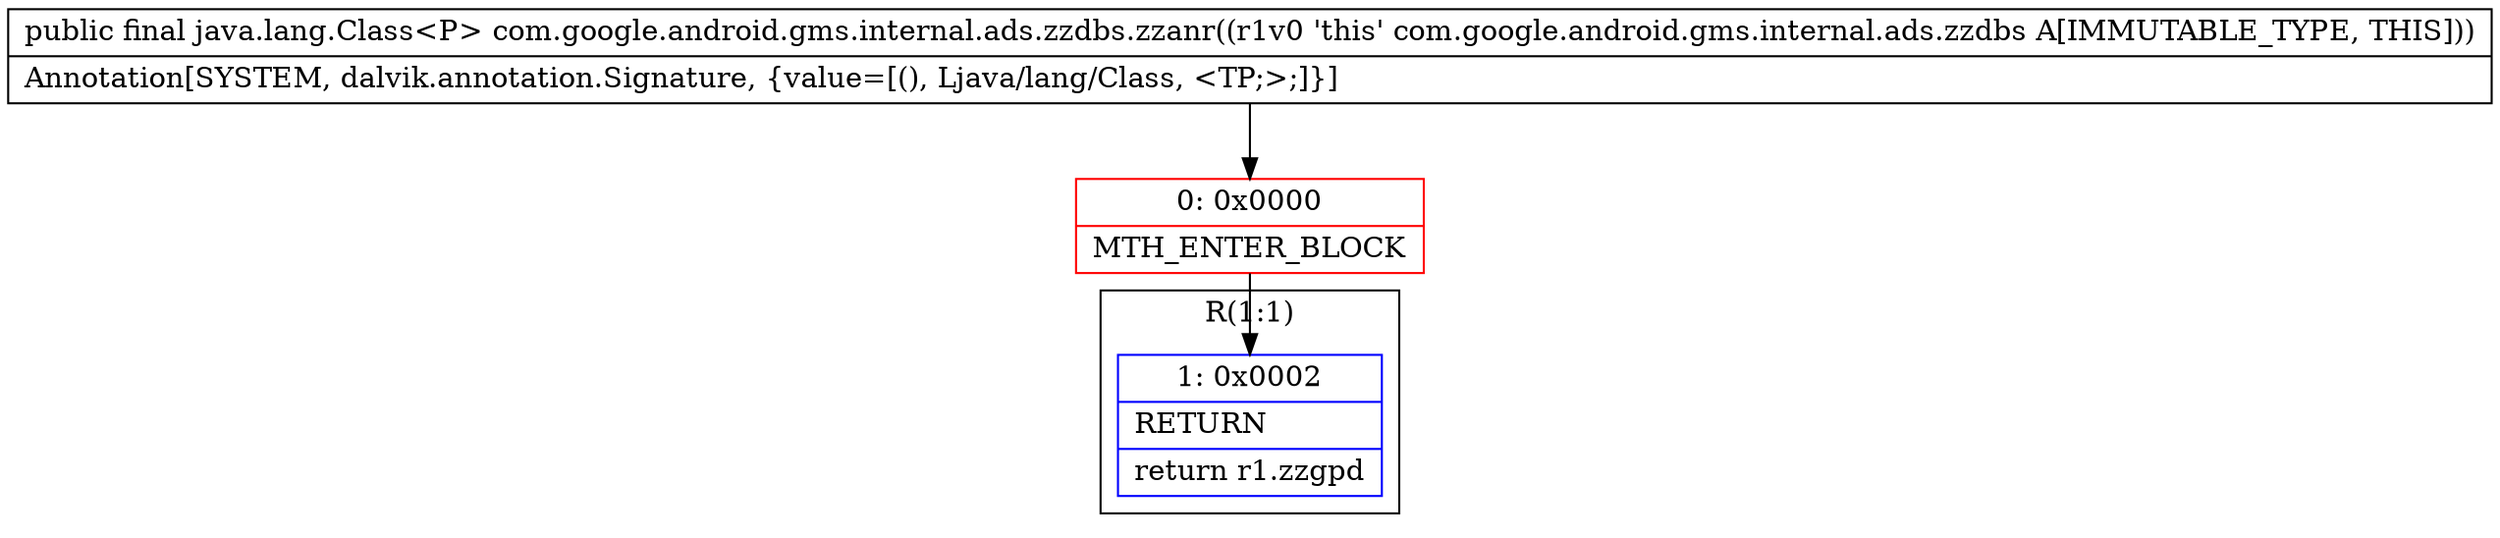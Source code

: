 digraph "CFG forcom.google.android.gms.internal.ads.zzdbs.zzanr()Ljava\/lang\/Class;" {
subgraph cluster_Region_1898946836 {
label = "R(1:1)";
node [shape=record,color=blue];
Node_1 [shape=record,label="{1\:\ 0x0002|RETURN\l|return r1.zzgpd\l}"];
}
Node_0 [shape=record,color=red,label="{0\:\ 0x0000|MTH_ENTER_BLOCK\l}"];
MethodNode[shape=record,label="{public final java.lang.Class\<P\> com.google.android.gms.internal.ads.zzdbs.zzanr((r1v0 'this' com.google.android.gms.internal.ads.zzdbs A[IMMUTABLE_TYPE, THIS]))  | Annotation[SYSTEM, dalvik.annotation.Signature, \{value=[(), Ljava\/lang\/Class, \<TP;\>;]\}]\l}"];
MethodNode -> Node_0;
Node_0 -> Node_1;
}

